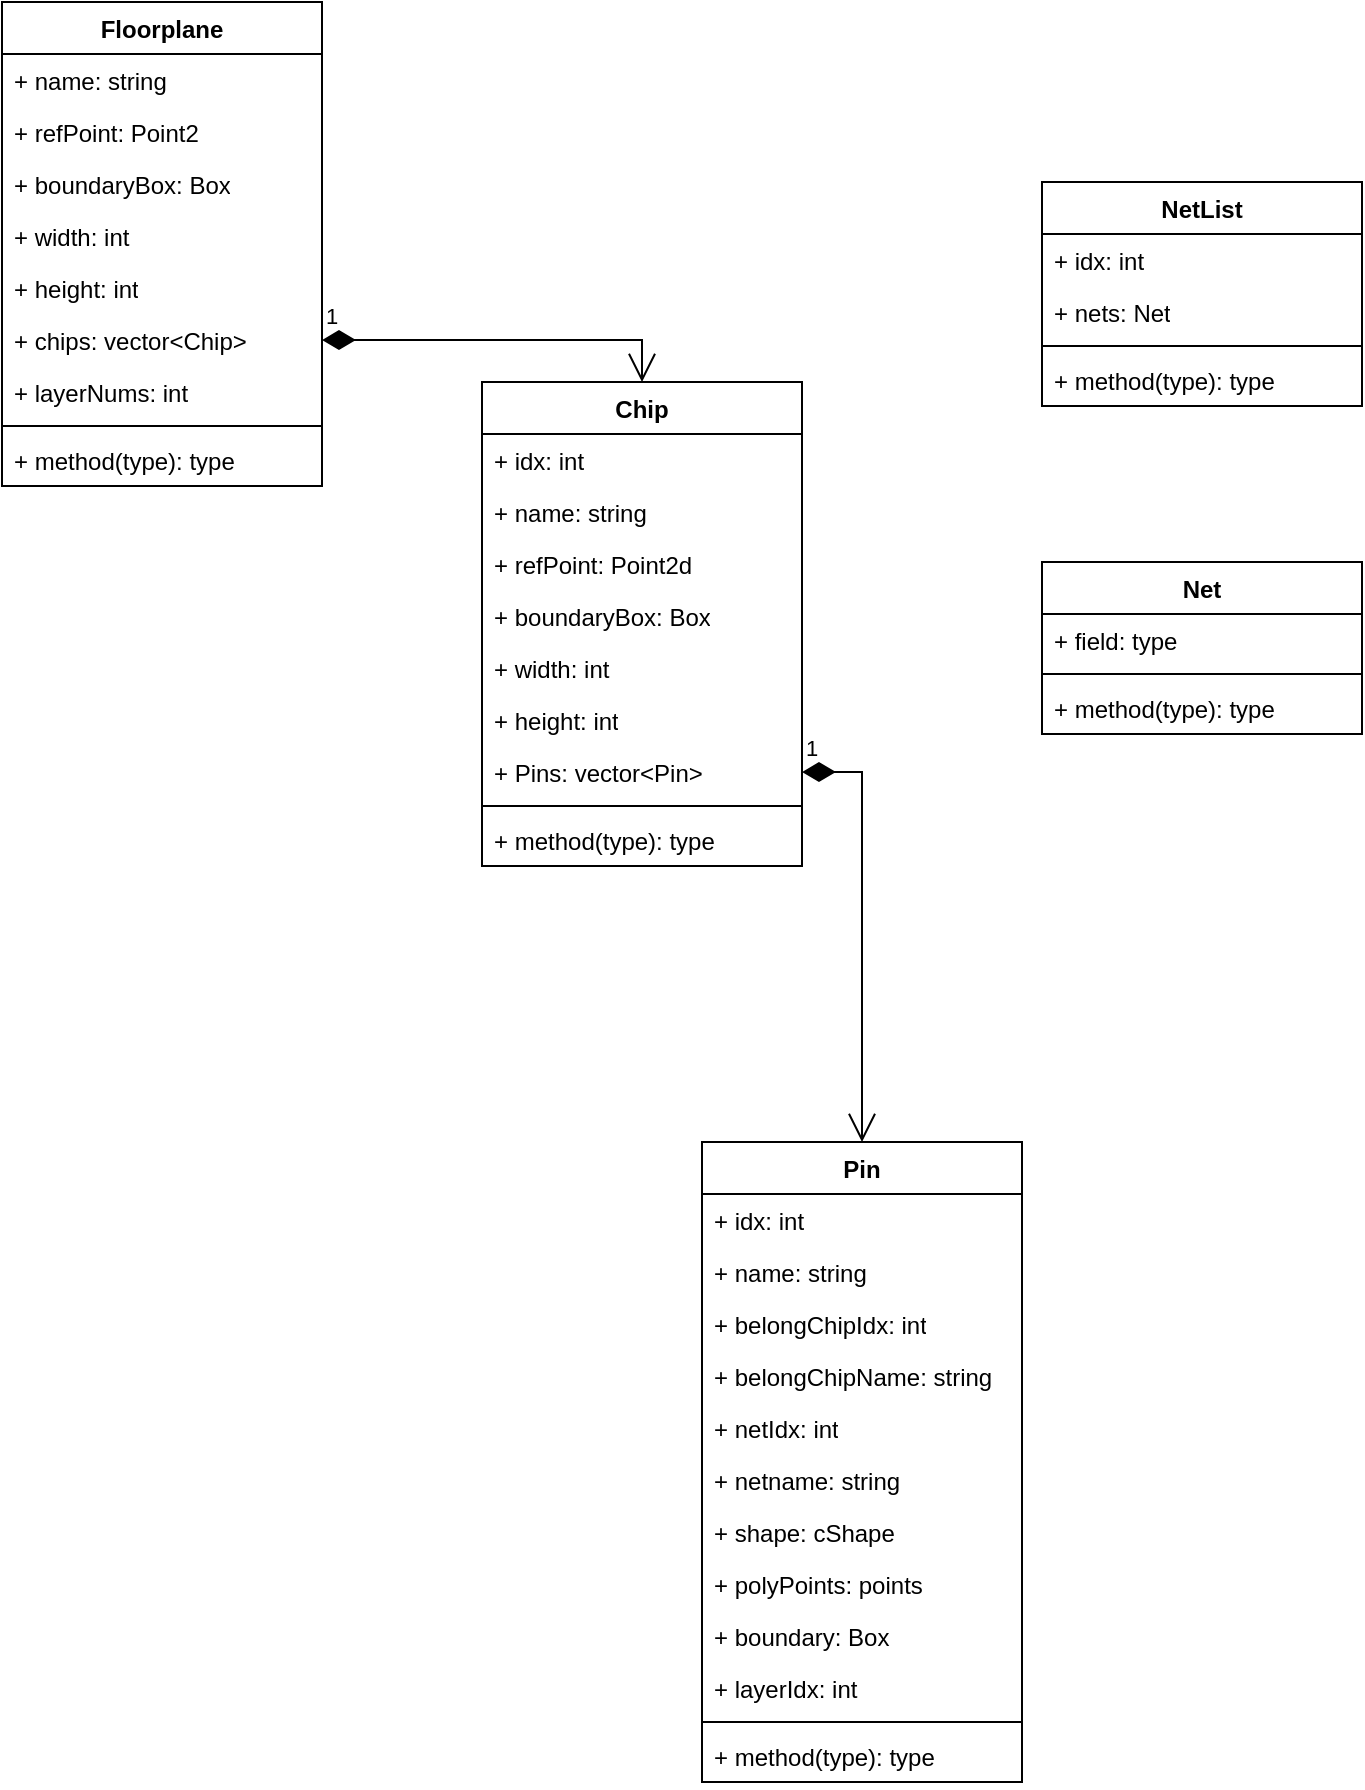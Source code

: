 <mxfile version="21.5.0" type="github">
  <diagram id="C5RBs43oDa-KdzZeNtuy" name="Page-1">
    <mxGraphModel dx="1123" dy="1094" grid="1" gridSize="10" guides="1" tooltips="1" connect="1" arrows="1" fold="1" page="1" pageScale="1" pageWidth="827" pageHeight="1169" background="#ffffff" math="0" shadow="0">
      <root>
        <mxCell id="WIyWlLk6GJQsqaUBKTNV-0" />
        <mxCell id="WIyWlLk6GJQsqaUBKTNV-1" parent="WIyWlLk6GJQsqaUBKTNV-0" />
        <mxCell id="w3o3qQ4vS6Sx3vVcuLPD-4" value="Floorplane" style="swimlane;fontStyle=1;align=center;verticalAlign=top;childLayout=stackLayout;horizontal=1;startSize=26;horizontalStack=0;resizeParent=1;resizeParentMax=0;resizeLast=0;collapsible=1;marginBottom=0;whiteSpace=wrap;html=1;" vertex="1" parent="WIyWlLk6GJQsqaUBKTNV-1">
          <mxGeometry x="70" y="60" width="160" height="242" as="geometry" />
        </mxCell>
        <mxCell id="w3o3qQ4vS6Sx3vVcuLPD-5" value="+ name: string" style="text;strokeColor=none;fillColor=none;align=left;verticalAlign=top;spacingLeft=4;spacingRight=4;overflow=hidden;rotatable=0;points=[[0,0.5],[1,0.5]];portConstraint=eastwest;whiteSpace=wrap;html=1;" vertex="1" parent="w3o3qQ4vS6Sx3vVcuLPD-4">
          <mxGeometry y="26" width="160" height="26" as="geometry" />
        </mxCell>
        <mxCell id="w3o3qQ4vS6Sx3vVcuLPD-9" value="+ refPoint: Point2" style="text;strokeColor=none;fillColor=none;align=left;verticalAlign=top;spacingLeft=4;spacingRight=4;overflow=hidden;rotatable=0;points=[[0,0.5],[1,0.5]];portConstraint=eastwest;whiteSpace=wrap;html=1;" vertex="1" parent="w3o3qQ4vS6Sx3vVcuLPD-4">
          <mxGeometry y="52" width="160" height="26" as="geometry" />
        </mxCell>
        <mxCell id="w3o3qQ4vS6Sx3vVcuLPD-10" value="+ boundaryBox: Box" style="text;strokeColor=none;fillColor=none;align=left;verticalAlign=top;spacingLeft=4;spacingRight=4;overflow=hidden;rotatable=0;points=[[0,0.5],[1,0.5]];portConstraint=eastwest;whiteSpace=wrap;html=1;" vertex="1" parent="w3o3qQ4vS6Sx3vVcuLPD-4">
          <mxGeometry y="78" width="160" height="26" as="geometry" />
        </mxCell>
        <mxCell id="w3o3qQ4vS6Sx3vVcuLPD-11" value="+ width: int" style="text;strokeColor=none;fillColor=none;align=left;verticalAlign=top;spacingLeft=4;spacingRight=4;overflow=hidden;rotatable=0;points=[[0,0.5],[1,0.5]];portConstraint=eastwest;whiteSpace=wrap;html=1;" vertex="1" parent="w3o3qQ4vS6Sx3vVcuLPD-4">
          <mxGeometry y="104" width="160" height="26" as="geometry" />
        </mxCell>
        <mxCell id="w3o3qQ4vS6Sx3vVcuLPD-8" value="+ height: int" style="text;strokeColor=none;fillColor=none;align=left;verticalAlign=top;spacingLeft=4;spacingRight=4;overflow=hidden;rotatable=0;points=[[0,0.5],[1,0.5]];portConstraint=eastwest;whiteSpace=wrap;html=1;" vertex="1" parent="w3o3qQ4vS6Sx3vVcuLPD-4">
          <mxGeometry y="130" width="160" height="26" as="geometry" />
        </mxCell>
        <mxCell id="w3o3qQ4vS6Sx3vVcuLPD-12" value="+ chips: vector&amp;lt;Chip&amp;gt;" style="text;strokeColor=none;fillColor=none;align=left;verticalAlign=top;spacingLeft=4;spacingRight=4;overflow=hidden;rotatable=0;points=[[0,0.5],[1,0.5]];portConstraint=eastwest;whiteSpace=wrap;html=1;" vertex="1" parent="w3o3qQ4vS6Sx3vVcuLPD-4">
          <mxGeometry y="156" width="160" height="26" as="geometry" />
        </mxCell>
        <mxCell id="w3o3qQ4vS6Sx3vVcuLPD-13" value="+ layerNums: int" style="text;strokeColor=none;fillColor=none;align=left;verticalAlign=top;spacingLeft=4;spacingRight=4;overflow=hidden;rotatable=0;points=[[0,0.5],[1,0.5]];portConstraint=eastwest;whiteSpace=wrap;html=1;" vertex="1" parent="w3o3qQ4vS6Sx3vVcuLPD-4">
          <mxGeometry y="182" width="160" height="26" as="geometry" />
        </mxCell>
        <mxCell id="w3o3qQ4vS6Sx3vVcuLPD-6" value="" style="line;strokeWidth=1;fillColor=none;align=left;verticalAlign=middle;spacingTop=-1;spacingLeft=3;spacingRight=3;rotatable=0;labelPosition=right;points=[];portConstraint=eastwest;strokeColor=inherit;" vertex="1" parent="w3o3qQ4vS6Sx3vVcuLPD-4">
          <mxGeometry y="208" width="160" height="8" as="geometry" />
        </mxCell>
        <mxCell id="w3o3qQ4vS6Sx3vVcuLPD-7" value="+ method(type): type" style="text;strokeColor=none;fillColor=none;align=left;verticalAlign=top;spacingLeft=4;spacingRight=4;overflow=hidden;rotatable=0;points=[[0,0.5],[1,0.5]];portConstraint=eastwest;whiteSpace=wrap;html=1;" vertex="1" parent="w3o3qQ4vS6Sx3vVcuLPD-4">
          <mxGeometry y="216" width="160" height="26" as="geometry" />
        </mxCell>
        <mxCell id="w3o3qQ4vS6Sx3vVcuLPD-14" value="Chip" style="swimlane;fontStyle=1;align=center;verticalAlign=top;childLayout=stackLayout;horizontal=1;startSize=26;horizontalStack=0;resizeParent=1;resizeParentMax=0;resizeLast=0;collapsible=1;marginBottom=0;whiteSpace=wrap;html=1;" vertex="1" parent="WIyWlLk6GJQsqaUBKTNV-1">
          <mxGeometry x="310" y="250" width="160" height="242" as="geometry" />
        </mxCell>
        <mxCell id="w3o3qQ4vS6Sx3vVcuLPD-15" value="+ idx: int" style="text;strokeColor=none;fillColor=none;align=left;verticalAlign=top;spacingLeft=4;spacingRight=4;overflow=hidden;rotatable=0;points=[[0,0.5],[1,0.5]];portConstraint=eastwest;whiteSpace=wrap;html=1;" vertex="1" parent="w3o3qQ4vS6Sx3vVcuLPD-14">
          <mxGeometry y="26" width="160" height="26" as="geometry" />
        </mxCell>
        <mxCell id="w3o3qQ4vS6Sx3vVcuLPD-41" value="+ name: string" style="text;strokeColor=none;fillColor=none;align=left;verticalAlign=top;spacingLeft=4;spacingRight=4;overflow=hidden;rotatable=0;points=[[0,0.5],[1,0.5]];portConstraint=eastwest;whiteSpace=wrap;html=1;" vertex="1" parent="w3o3qQ4vS6Sx3vVcuLPD-14">
          <mxGeometry y="52" width="160" height="26" as="geometry" />
        </mxCell>
        <mxCell id="w3o3qQ4vS6Sx3vVcuLPD-43" value="+ refPoint: Point2d" style="text;strokeColor=none;fillColor=none;align=left;verticalAlign=top;spacingLeft=4;spacingRight=4;overflow=hidden;rotatable=0;points=[[0,0.5],[1,0.5]];portConstraint=eastwest;whiteSpace=wrap;html=1;" vertex="1" parent="w3o3qQ4vS6Sx3vVcuLPD-14">
          <mxGeometry y="78" width="160" height="26" as="geometry" />
        </mxCell>
        <mxCell id="w3o3qQ4vS6Sx3vVcuLPD-44" value="+ boundaryBox: Box" style="text;strokeColor=none;fillColor=none;align=left;verticalAlign=top;spacingLeft=4;spacingRight=4;overflow=hidden;rotatable=0;points=[[0,0.5],[1,0.5]];portConstraint=eastwest;whiteSpace=wrap;html=1;" vertex="1" parent="w3o3qQ4vS6Sx3vVcuLPD-14">
          <mxGeometry y="104" width="160" height="26" as="geometry" />
        </mxCell>
        <mxCell id="w3o3qQ4vS6Sx3vVcuLPD-45" value="+ width: int" style="text;strokeColor=none;fillColor=none;align=left;verticalAlign=top;spacingLeft=4;spacingRight=4;overflow=hidden;rotatable=0;points=[[0,0.5],[1,0.5]];portConstraint=eastwest;whiteSpace=wrap;html=1;" vertex="1" parent="w3o3qQ4vS6Sx3vVcuLPD-14">
          <mxGeometry y="130" width="160" height="26" as="geometry" />
        </mxCell>
        <mxCell id="w3o3qQ4vS6Sx3vVcuLPD-46" value="+ height: int" style="text;strokeColor=none;fillColor=none;align=left;verticalAlign=top;spacingLeft=4;spacingRight=4;overflow=hidden;rotatable=0;points=[[0,0.5],[1,0.5]];portConstraint=eastwest;whiteSpace=wrap;html=1;" vertex="1" parent="w3o3qQ4vS6Sx3vVcuLPD-14">
          <mxGeometry y="156" width="160" height="26" as="geometry" />
        </mxCell>
        <mxCell id="w3o3qQ4vS6Sx3vVcuLPD-42" value="+ Pins: vector&amp;lt;Pin&amp;gt;" style="text;strokeColor=none;fillColor=none;align=left;verticalAlign=top;spacingLeft=4;spacingRight=4;overflow=hidden;rotatable=0;points=[[0,0.5],[1,0.5]];portConstraint=eastwest;whiteSpace=wrap;html=1;" vertex="1" parent="w3o3qQ4vS6Sx3vVcuLPD-14">
          <mxGeometry y="182" width="160" height="26" as="geometry" />
        </mxCell>
        <mxCell id="w3o3qQ4vS6Sx3vVcuLPD-16" value="" style="line;strokeWidth=1;fillColor=none;align=left;verticalAlign=middle;spacingTop=-1;spacingLeft=3;spacingRight=3;rotatable=0;labelPosition=right;points=[];portConstraint=eastwest;strokeColor=inherit;" vertex="1" parent="w3o3qQ4vS6Sx3vVcuLPD-14">
          <mxGeometry y="208" width="160" height="8" as="geometry" />
        </mxCell>
        <mxCell id="w3o3qQ4vS6Sx3vVcuLPD-17" value="+ method(type): type" style="text;strokeColor=none;fillColor=none;align=left;verticalAlign=top;spacingLeft=4;spacingRight=4;overflow=hidden;rotatable=0;points=[[0,0.5],[1,0.5]];portConstraint=eastwest;whiteSpace=wrap;html=1;" vertex="1" parent="w3o3qQ4vS6Sx3vVcuLPD-14">
          <mxGeometry y="216" width="160" height="26" as="geometry" />
        </mxCell>
        <mxCell id="w3o3qQ4vS6Sx3vVcuLPD-18" value="Pin" style="swimlane;fontStyle=1;align=center;verticalAlign=top;childLayout=stackLayout;horizontal=1;startSize=26;horizontalStack=0;resizeParent=1;resizeParentMax=0;resizeLast=0;collapsible=1;marginBottom=0;whiteSpace=wrap;html=1;" vertex="1" parent="WIyWlLk6GJQsqaUBKTNV-1">
          <mxGeometry x="420" y="630" width="160" height="320" as="geometry" />
        </mxCell>
        <mxCell id="w3o3qQ4vS6Sx3vVcuLPD-19" value="+ idx: int" style="text;strokeColor=none;fillColor=none;align=left;verticalAlign=top;spacingLeft=4;spacingRight=4;overflow=hidden;rotatable=0;points=[[0,0.5],[1,0.5]];portConstraint=eastwest;whiteSpace=wrap;html=1;" vertex="1" parent="w3o3qQ4vS6Sx3vVcuLPD-18">
          <mxGeometry y="26" width="160" height="26" as="geometry" />
        </mxCell>
        <mxCell id="w3o3qQ4vS6Sx3vVcuLPD-32" value="+ name: string" style="text;strokeColor=none;fillColor=none;align=left;verticalAlign=top;spacingLeft=4;spacingRight=4;overflow=hidden;rotatable=0;points=[[0,0.5],[1,0.5]];portConstraint=eastwest;whiteSpace=wrap;html=1;" vertex="1" parent="w3o3qQ4vS6Sx3vVcuLPD-18">
          <mxGeometry y="52" width="160" height="26" as="geometry" />
        </mxCell>
        <mxCell id="w3o3qQ4vS6Sx3vVcuLPD-33" value="+ belongChipIdx: int" style="text;strokeColor=none;fillColor=none;align=left;verticalAlign=top;spacingLeft=4;spacingRight=4;overflow=hidden;rotatable=0;points=[[0,0.5],[1,0.5]];portConstraint=eastwest;whiteSpace=wrap;html=1;" vertex="1" parent="w3o3qQ4vS6Sx3vVcuLPD-18">
          <mxGeometry y="78" width="160" height="26" as="geometry" />
        </mxCell>
        <mxCell id="w3o3qQ4vS6Sx3vVcuLPD-34" value="+ belongChipName: string" style="text;strokeColor=none;fillColor=none;align=left;verticalAlign=top;spacingLeft=4;spacingRight=4;overflow=hidden;rotatable=0;points=[[0,0.5],[1,0.5]];portConstraint=eastwest;whiteSpace=wrap;html=1;" vertex="1" parent="w3o3qQ4vS6Sx3vVcuLPD-18">
          <mxGeometry y="104" width="160" height="26" as="geometry" />
        </mxCell>
        <mxCell id="w3o3qQ4vS6Sx3vVcuLPD-35" value="+ netIdx: int" style="text;strokeColor=none;fillColor=none;align=left;verticalAlign=top;spacingLeft=4;spacingRight=4;overflow=hidden;rotatable=0;points=[[0,0.5],[1,0.5]];portConstraint=eastwest;whiteSpace=wrap;html=1;" vertex="1" parent="w3o3qQ4vS6Sx3vVcuLPD-18">
          <mxGeometry y="130" width="160" height="26" as="geometry" />
        </mxCell>
        <mxCell id="w3o3qQ4vS6Sx3vVcuLPD-36" value="+ netname: string" style="text;strokeColor=none;fillColor=none;align=left;verticalAlign=top;spacingLeft=4;spacingRight=4;overflow=hidden;rotatable=0;points=[[0,0.5],[1,0.5]];portConstraint=eastwest;whiteSpace=wrap;html=1;" vertex="1" parent="w3o3qQ4vS6Sx3vVcuLPD-18">
          <mxGeometry y="156" width="160" height="26" as="geometry" />
        </mxCell>
        <mxCell id="w3o3qQ4vS6Sx3vVcuLPD-37" value="+ shape: cShape" style="text;strokeColor=none;fillColor=none;align=left;verticalAlign=top;spacingLeft=4;spacingRight=4;overflow=hidden;rotatable=0;points=[[0,0.5],[1,0.5]];portConstraint=eastwest;whiteSpace=wrap;html=1;" vertex="1" parent="w3o3qQ4vS6Sx3vVcuLPD-18">
          <mxGeometry y="182" width="160" height="26" as="geometry" />
        </mxCell>
        <mxCell id="w3o3qQ4vS6Sx3vVcuLPD-38" value="+ polyPoints: points" style="text;strokeColor=none;fillColor=none;align=left;verticalAlign=top;spacingLeft=4;spacingRight=4;overflow=hidden;rotatable=0;points=[[0,0.5],[1,0.5]];portConstraint=eastwest;whiteSpace=wrap;html=1;" vertex="1" parent="w3o3qQ4vS6Sx3vVcuLPD-18">
          <mxGeometry y="208" width="160" height="26" as="geometry" />
        </mxCell>
        <mxCell id="w3o3qQ4vS6Sx3vVcuLPD-39" value="+ boundary: Box" style="text;strokeColor=none;fillColor=none;align=left;verticalAlign=top;spacingLeft=4;spacingRight=4;overflow=hidden;rotatable=0;points=[[0,0.5],[1,0.5]];portConstraint=eastwest;whiteSpace=wrap;html=1;" vertex="1" parent="w3o3qQ4vS6Sx3vVcuLPD-18">
          <mxGeometry y="234" width="160" height="26" as="geometry" />
        </mxCell>
        <mxCell id="w3o3qQ4vS6Sx3vVcuLPD-40" value="+ layerIdx: int" style="text;strokeColor=none;fillColor=none;align=left;verticalAlign=top;spacingLeft=4;spacingRight=4;overflow=hidden;rotatable=0;points=[[0,0.5],[1,0.5]];portConstraint=eastwest;whiteSpace=wrap;html=1;" vertex="1" parent="w3o3qQ4vS6Sx3vVcuLPD-18">
          <mxGeometry y="260" width="160" height="26" as="geometry" />
        </mxCell>
        <mxCell id="w3o3qQ4vS6Sx3vVcuLPD-20" value="" style="line;strokeWidth=1;fillColor=none;align=left;verticalAlign=middle;spacingTop=-1;spacingLeft=3;spacingRight=3;rotatable=0;labelPosition=right;points=[];portConstraint=eastwest;strokeColor=inherit;" vertex="1" parent="w3o3qQ4vS6Sx3vVcuLPD-18">
          <mxGeometry y="286" width="160" height="8" as="geometry" />
        </mxCell>
        <mxCell id="w3o3qQ4vS6Sx3vVcuLPD-21" value="+ method(type): type" style="text;strokeColor=none;fillColor=none;align=left;verticalAlign=top;spacingLeft=4;spacingRight=4;overflow=hidden;rotatable=0;points=[[0,0.5],[1,0.5]];portConstraint=eastwest;whiteSpace=wrap;html=1;" vertex="1" parent="w3o3qQ4vS6Sx3vVcuLPD-18">
          <mxGeometry y="294" width="160" height="26" as="geometry" />
        </mxCell>
        <mxCell id="w3o3qQ4vS6Sx3vVcuLPD-22" value="Net" style="swimlane;fontStyle=1;align=center;verticalAlign=top;childLayout=stackLayout;horizontal=1;startSize=26;horizontalStack=0;resizeParent=1;resizeParentMax=0;resizeLast=0;collapsible=1;marginBottom=0;whiteSpace=wrap;html=1;" vertex="1" parent="WIyWlLk6GJQsqaUBKTNV-1">
          <mxGeometry x="590" y="340" width="160" height="86" as="geometry" />
        </mxCell>
        <mxCell id="w3o3qQ4vS6Sx3vVcuLPD-23" value="+ field: type" style="text;strokeColor=none;fillColor=none;align=left;verticalAlign=top;spacingLeft=4;spacingRight=4;overflow=hidden;rotatable=0;points=[[0,0.5],[1,0.5]];portConstraint=eastwest;whiteSpace=wrap;html=1;" vertex="1" parent="w3o3qQ4vS6Sx3vVcuLPD-22">
          <mxGeometry y="26" width="160" height="26" as="geometry" />
        </mxCell>
        <mxCell id="w3o3qQ4vS6Sx3vVcuLPD-24" value="" style="line;strokeWidth=1;fillColor=none;align=left;verticalAlign=middle;spacingTop=-1;spacingLeft=3;spacingRight=3;rotatable=0;labelPosition=right;points=[];portConstraint=eastwest;strokeColor=inherit;" vertex="1" parent="w3o3qQ4vS6Sx3vVcuLPD-22">
          <mxGeometry y="52" width="160" height="8" as="geometry" />
        </mxCell>
        <mxCell id="w3o3qQ4vS6Sx3vVcuLPD-25" value="+ method(type): type" style="text;strokeColor=none;fillColor=none;align=left;verticalAlign=top;spacingLeft=4;spacingRight=4;overflow=hidden;rotatable=0;points=[[0,0.5],[1,0.5]];portConstraint=eastwest;whiteSpace=wrap;html=1;" vertex="1" parent="w3o3qQ4vS6Sx3vVcuLPD-22">
          <mxGeometry y="60" width="160" height="26" as="geometry" />
        </mxCell>
        <mxCell id="w3o3qQ4vS6Sx3vVcuLPD-26" value="NetList" style="swimlane;fontStyle=1;align=center;verticalAlign=top;childLayout=stackLayout;horizontal=1;startSize=26;horizontalStack=0;resizeParent=1;resizeParentMax=0;resizeLast=0;collapsible=1;marginBottom=0;whiteSpace=wrap;html=1;" vertex="1" parent="WIyWlLk6GJQsqaUBKTNV-1">
          <mxGeometry x="590" y="150" width="160" height="112" as="geometry" />
        </mxCell>
        <mxCell id="w3o3qQ4vS6Sx3vVcuLPD-27" value="+ idx: int" style="text;strokeColor=none;fillColor=none;align=left;verticalAlign=top;spacingLeft=4;spacingRight=4;overflow=hidden;rotatable=0;points=[[0,0.5],[1,0.5]];portConstraint=eastwest;whiteSpace=wrap;html=1;" vertex="1" parent="w3o3qQ4vS6Sx3vVcuLPD-26">
          <mxGeometry y="26" width="160" height="26" as="geometry" />
        </mxCell>
        <mxCell id="w3o3qQ4vS6Sx3vVcuLPD-31" value="+ nets: Net" style="text;strokeColor=none;fillColor=none;align=left;verticalAlign=top;spacingLeft=4;spacingRight=4;overflow=hidden;rotatable=0;points=[[0,0.5],[1,0.5]];portConstraint=eastwest;whiteSpace=wrap;html=1;" vertex="1" parent="w3o3qQ4vS6Sx3vVcuLPD-26">
          <mxGeometry y="52" width="160" height="26" as="geometry" />
        </mxCell>
        <mxCell id="w3o3qQ4vS6Sx3vVcuLPD-28" value="" style="line;strokeWidth=1;fillColor=none;align=left;verticalAlign=middle;spacingTop=-1;spacingLeft=3;spacingRight=3;rotatable=0;labelPosition=right;points=[];portConstraint=eastwest;strokeColor=inherit;" vertex="1" parent="w3o3qQ4vS6Sx3vVcuLPD-26">
          <mxGeometry y="78" width="160" height="8" as="geometry" />
        </mxCell>
        <mxCell id="w3o3qQ4vS6Sx3vVcuLPD-29" value="+ method(type): type" style="text;strokeColor=none;fillColor=none;align=left;verticalAlign=top;spacingLeft=4;spacingRight=4;overflow=hidden;rotatable=0;points=[[0,0.5],[1,0.5]];portConstraint=eastwest;whiteSpace=wrap;html=1;" vertex="1" parent="w3o3qQ4vS6Sx3vVcuLPD-26">
          <mxGeometry y="86" width="160" height="26" as="geometry" />
        </mxCell>
        <mxCell id="w3o3qQ4vS6Sx3vVcuLPD-48" value="1" style="endArrow=open;html=1;endSize=12;startArrow=diamondThin;startSize=14;startFill=1;edgeStyle=orthogonalEdgeStyle;align=left;verticalAlign=bottom;rounded=0;exitX=1;exitY=0.5;exitDx=0;exitDy=0;entryX=0.5;entryY=0;entryDx=0;entryDy=0;" edge="1" parent="WIyWlLk6GJQsqaUBKTNV-1" source="w3o3qQ4vS6Sx3vVcuLPD-12" target="w3o3qQ4vS6Sx3vVcuLPD-14">
          <mxGeometry x="-1" y="3" relative="1" as="geometry">
            <mxPoint x="334" y="150" as="sourcePoint" />
            <mxPoint x="494" y="150" as="targetPoint" />
          </mxGeometry>
        </mxCell>
        <mxCell id="w3o3qQ4vS6Sx3vVcuLPD-52" value="1" style="endArrow=open;html=1;endSize=12;startArrow=diamondThin;startSize=14;startFill=1;edgeStyle=orthogonalEdgeStyle;align=left;verticalAlign=bottom;rounded=0;exitX=1;exitY=0.5;exitDx=0;exitDy=0;entryX=0.5;entryY=0;entryDx=0;entryDy=0;" edge="1" parent="WIyWlLk6GJQsqaUBKTNV-1" source="w3o3qQ4vS6Sx3vVcuLPD-42" target="w3o3qQ4vS6Sx3vVcuLPD-18">
          <mxGeometry x="-1" y="3" relative="1" as="geometry">
            <mxPoint x="310" y="510" as="sourcePoint" />
            <mxPoint x="470" y="510" as="targetPoint" />
            <Array as="points">
              <mxPoint x="500" y="445" />
              <mxPoint x="500" y="620" />
            </Array>
          </mxGeometry>
        </mxCell>
      </root>
    </mxGraphModel>
  </diagram>
</mxfile>
